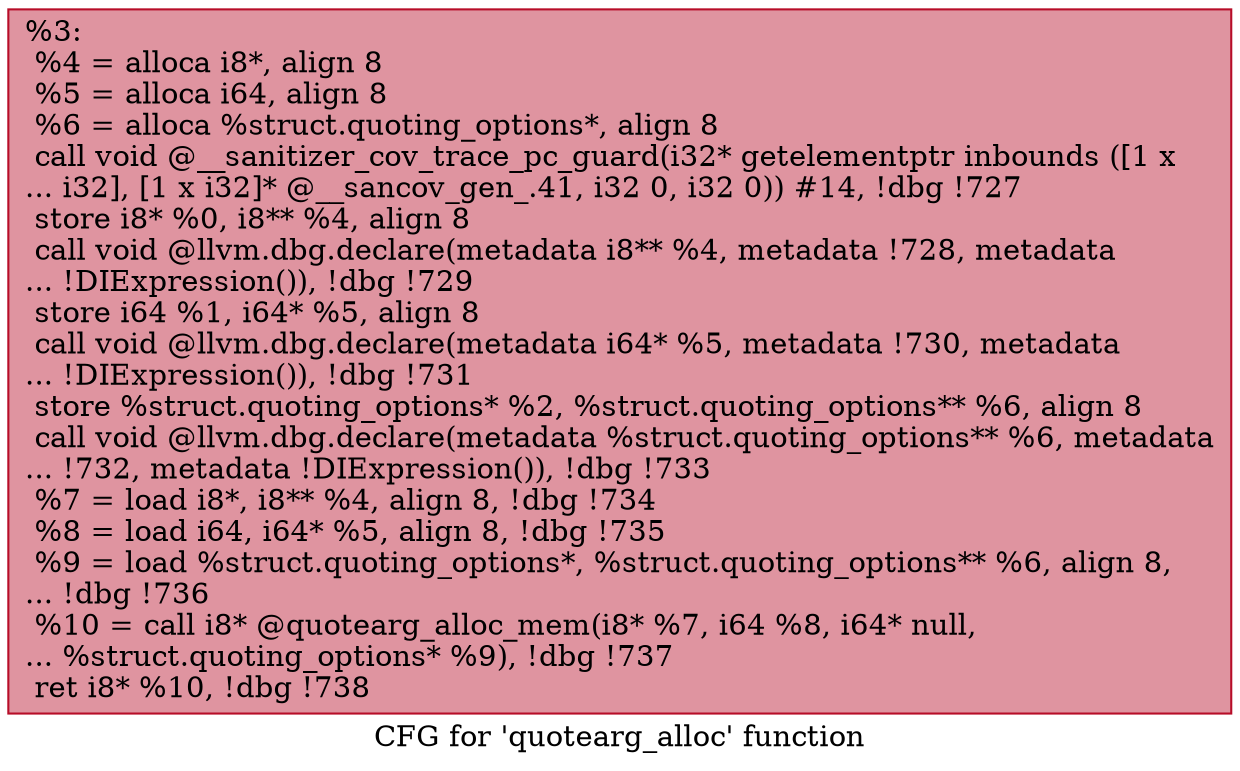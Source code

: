 digraph "CFG for 'quotearg_alloc' function" {
	label="CFG for 'quotearg_alloc' function";

	Node0x555ee5001b90 [shape=record,color="#b70d28ff", style=filled, fillcolor="#b70d2870",label="{%3:\l  %4 = alloca i8*, align 8\l  %5 = alloca i64, align 8\l  %6 = alloca %struct.quoting_options*, align 8\l  call void @__sanitizer_cov_trace_pc_guard(i32* getelementptr inbounds ([1 x\l... i32], [1 x i32]* @__sancov_gen_.41, i32 0, i32 0)) #14, !dbg !727\l  store i8* %0, i8** %4, align 8\l  call void @llvm.dbg.declare(metadata i8** %4, metadata !728, metadata\l... !DIExpression()), !dbg !729\l  store i64 %1, i64* %5, align 8\l  call void @llvm.dbg.declare(metadata i64* %5, metadata !730, metadata\l... !DIExpression()), !dbg !731\l  store %struct.quoting_options* %2, %struct.quoting_options** %6, align 8\l  call void @llvm.dbg.declare(metadata %struct.quoting_options** %6, metadata\l... !732, metadata !DIExpression()), !dbg !733\l  %7 = load i8*, i8** %4, align 8, !dbg !734\l  %8 = load i64, i64* %5, align 8, !dbg !735\l  %9 = load %struct.quoting_options*, %struct.quoting_options** %6, align 8,\l... !dbg !736\l  %10 = call i8* @quotearg_alloc_mem(i8* %7, i64 %8, i64* null,\l... %struct.quoting_options* %9), !dbg !737\l  ret i8* %10, !dbg !738\l}"];
}
